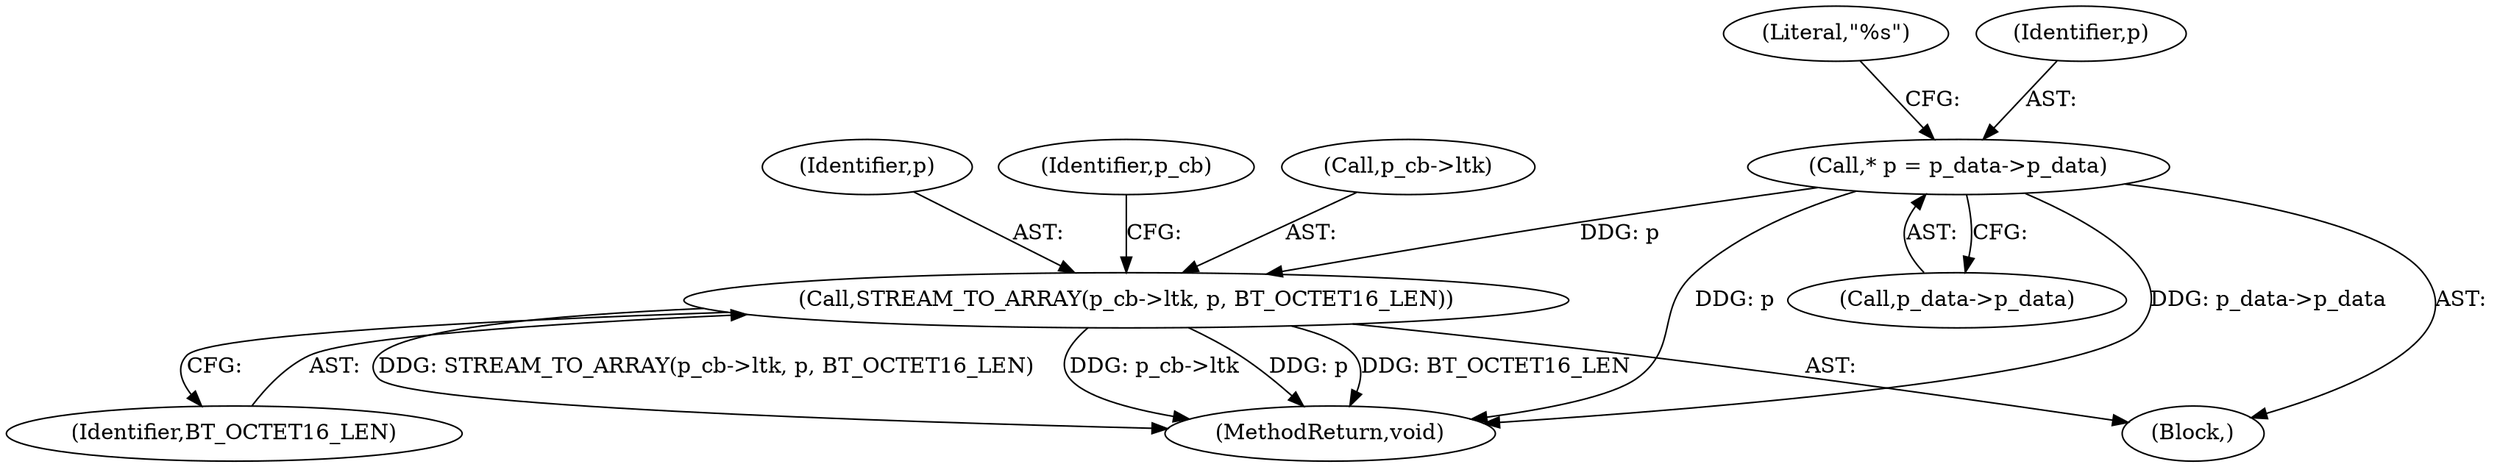 digraph "0_Android_6e4b8e505173f803a5fc05abc09f64eef89dc308@pointer" {
"1000105" [label="(Call,* p = p_data->p_data)"];
"1000132" [label="(Call,STREAM_TO_ARRAY(p_cb->ltk, p, BT_OCTET16_LEN))"];
"1000111" [label="(Literal,\"%s\")"];
"1000137" [label="(Identifier,BT_OCTET16_LEN)"];
"1000133" [label="(Call,p_cb->ltk)"];
"1000136" [label="(Identifier,p)"];
"1000103" [label="(Block,)"];
"1000132" [label="(Call,STREAM_TO_ARRAY(p_cb->ltk, p, BT_OCTET16_LEN))"];
"1000105" [label="(Call,* p = p_data->p_data)"];
"1000106" [label="(Identifier,p)"];
"1000139" [label="(Identifier,p_cb)"];
"1000141" [label="(MethodReturn,void)"];
"1000107" [label="(Call,p_data->p_data)"];
"1000105" -> "1000103"  [label="AST: "];
"1000105" -> "1000107"  [label="CFG: "];
"1000106" -> "1000105"  [label="AST: "];
"1000107" -> "1000105"  [label="AST: "];
"1000111" -> "1000105"  [label="CFG: "];
"1000105" -> "1000141"  [label="DDG: p_data->p_data"];
"1000105" -> "1000141"  [label="DDG: p"];
"1000105" -> "1000132"  [label="DDG: p"];
"1000132" -> "1000103"  [label="AST: "];
"1000132" -> "1000137"  [label="CFG: "];
"1000133" -> "1000132"  [label="AST: "];
"1000136" -> "1000132"  [label="AST: "];
"1000137" -> "1000132"  [label="AST: "];
"1000139" -> "1000132"  [label="CFG: "];
"1000132" -> "1000141"  [label="DDG: STREAM_TO_ARRAY(p_cb->ltk, p, BT_OCTET16_LEN)"];
"1000132" -> "1000141"  [label="DDG: p_cb->ltk"];
"1000132" -> "1000141"  [label="DDG: p"];
"1000132" -> "1000141"  [label="DDG: BT_OCTET16_LEN"];
}
